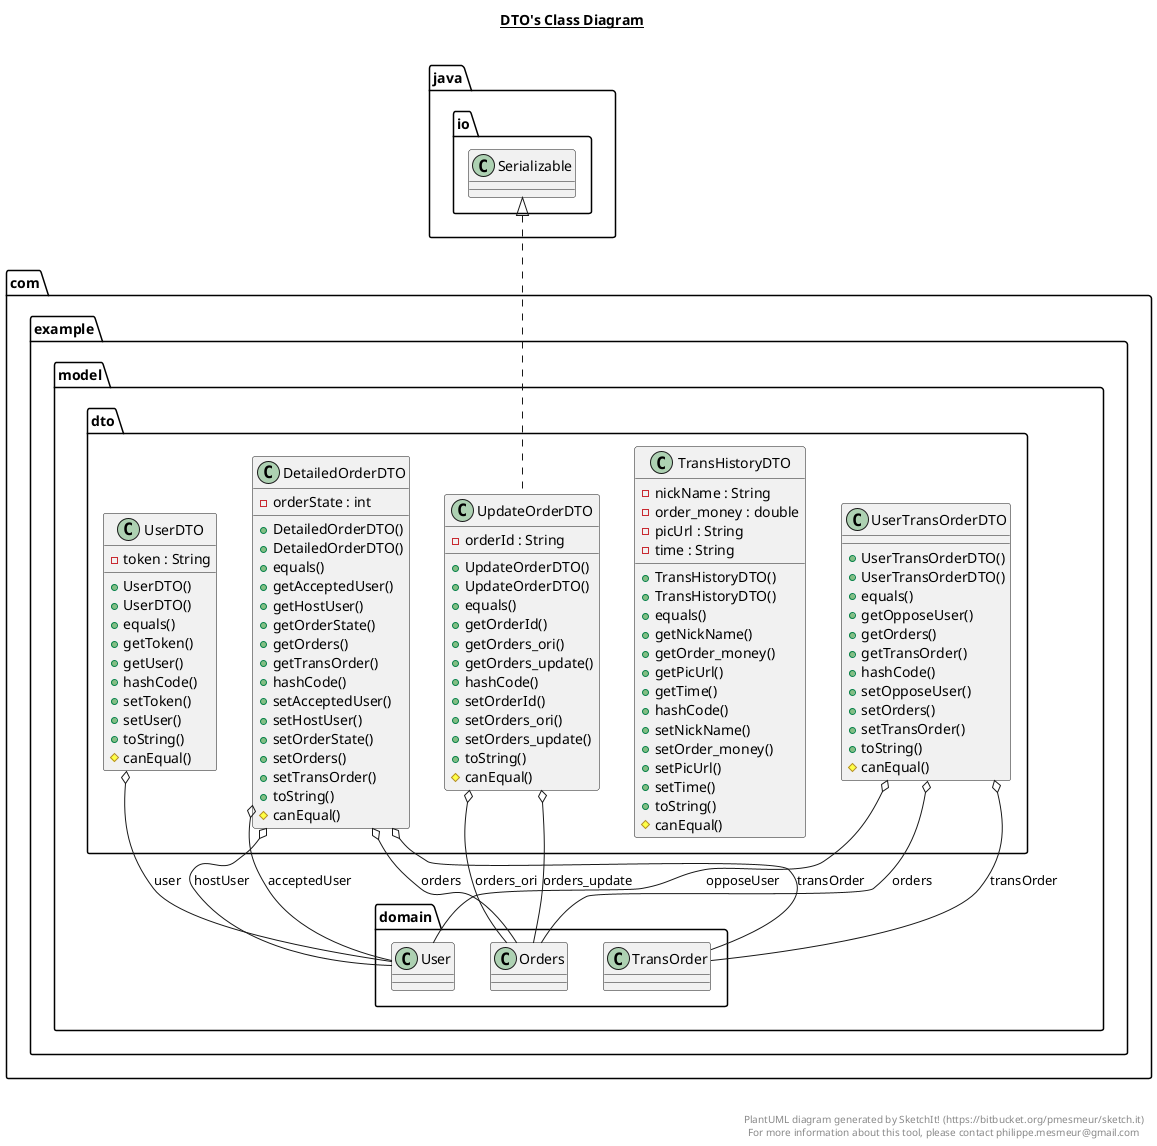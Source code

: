 @startuml

title __DTO's Class Diagram__\n

  namespace com.example {
    namespace model.dto {
      class com.example.model.dto.DetailedOrderDTO {
          - orderState : int
          + DetailedOrderDTO()
          + DetailedOrderDTO()
          + equals()
          + getAcceptedUser()
          + getHostUser()
          + getOrderState()
          + getOrders()
          + getTransOrder()
          + hashCode()
          + setAcceptedUser()
          + setHostUser()
          + setOrderState()
          + setOrders()
          + setTransOrder()
          + toString()
          # canEqual()
      }
    }
  }
  

  namespace com.example {
    namespace model.dto {
      class com.example.model.dto.TransHistoryDTO {
          - nickName : String
          - order_money : double
          - picUrl : String
          - time : String
          + TransHistoryDTO()
          + TransHistoryDTO()
          + equals()
          + getNickName()
          + getOrder_money()
          + getPicUrl()
          + getTime()
          + hashCode()
          + setNickName()
          + setOrder_money()
          + setPicUrl()
          + setTime()
          + toString()
          # canEqual()
      }
    }
  }
  

  namespace com.example {
    namespace model.dto {
      class com.example.model.dto.UpdateOrderDTO {
          - orderId : String
          + UpdateOrderDTO()
          + UpdateOrderDTO()
          + equals()
          + getOrderId()
          + getOrders_ori()
          + getOrders_update()
          + hashCode()
          + setOrderId()
          + setOrders_ori()
          + setOrders_update()
          + toString()
          # canEqual()
      }
    }
  }
  

  namespace com.example {
    namespace model.dto {
      class com.example.model.dto.UserDTO {
          - token : String
          + UserDTO()
          + UserDTO()
          + equals()
          + getToken()
          + getUser()
          + hashCode()
          + setToken()
          + setUser()
          + toString()
          # canEqual()
      }
    }
  }
  

  namespace com.example {
    namespace model.dto {
      class com.example.model.dto.UserTransOrderDTO {
          + UserTransOrderDTO()
          + UserTransOrderDTO()
          + equals()
          + getOpposeUser()
          + getOrders()
          + getTransOrder()
          + hashCode()
          + setOpposeUser()
          + setOrders()
          + setTransOrder()
          + toString()
          # canEqual()
      }
    }
  }
  

  com.example.model.dto.DetailedOrderDTO o-- com.example.model.domain.User : acceptedUser
  com.example.model.dto.DetailedOrderDTO o-- com.example.model.domain.User : hostUser
  com.example.model.dto.DetailedOrderDTO o-- com.example.model.domain.Orders : orders
  com.example.model.dto.DetailedOrderDTO o-- com.example.model.domain.TransOrder : transOrder
  com.example.model.dto.UpdateOrderDTO .up.|> java.io.Serializable
  com.example.model.dto.UpdateOrderDTO o-- com.example.model.domain.Orders : orders_ori
  com.example.model.dto.UpdateOrderDTO o-- com.example.model.domain.Orders : orders_update
  com.example.model.dto.UserDTO o-- com.example.model.domain.User : user
  com.example.model.dto.UserTransOrderDTO o-- com.example.model.domain.User : opposeUser
  com.example.model.dto.UserTransOrderDTO o-- com.example.model.domain.Orders : orders
  com.example.model.dto.UserTransOrderDTO o-- com.example.model.domain.TransOrder : transOrder


right footer


PlantUML diagram generated by SketchIt! (https://bitbucket.org/pmesmeur/sketch.it)
For more information about this tool, please contact philippe.mesmeur@gmail.com
endfooter

@enduml
